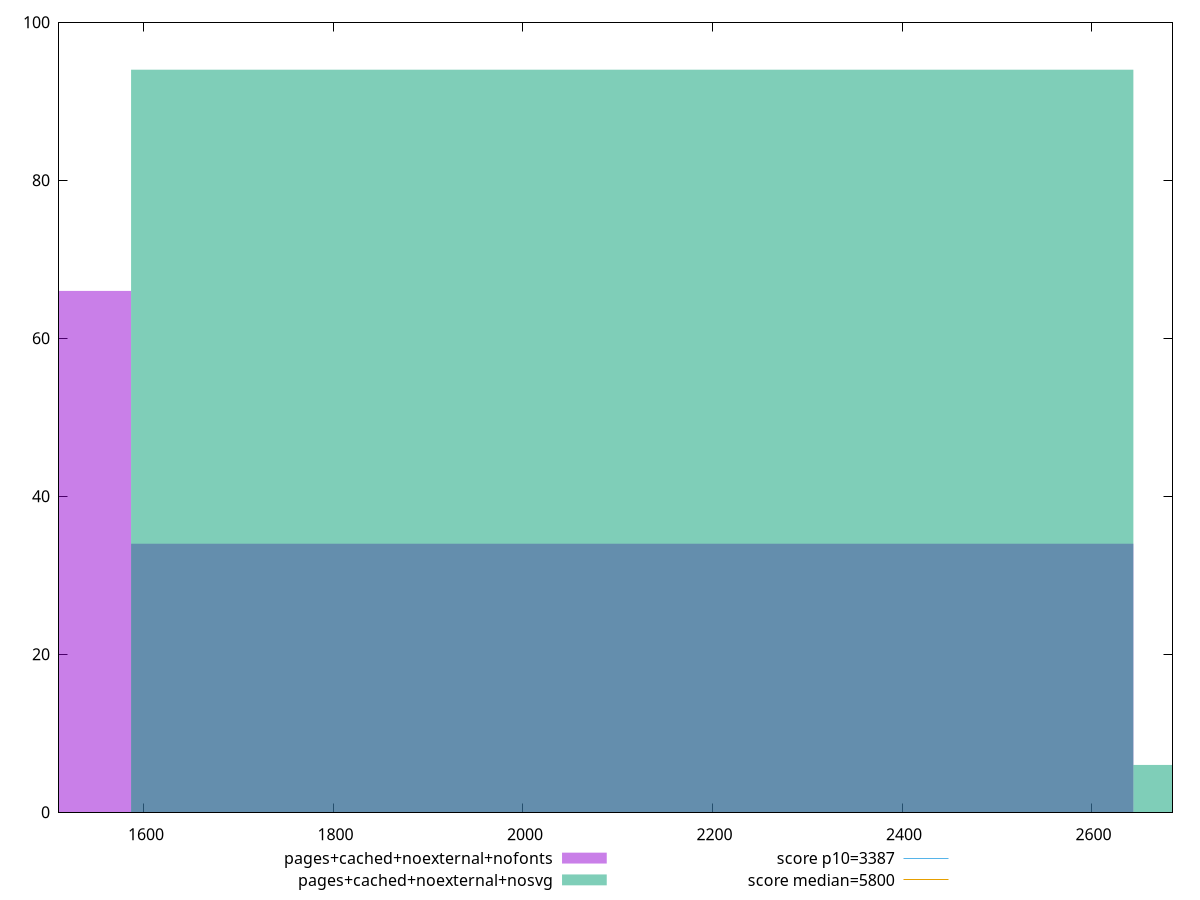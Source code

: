 reset

$pagesCachedNoexternalNofonts <<EOF
1057.6524282686005 66
2115.304856537201 34
EOF

$pagesCachedNoexternalNosvg <<EOF
2115.304856537201 94
3172.9572848058015 6
EOF

set key outside below
set boxwidth 1057.6524282686005
set xrange [1510.4286000000002:2685.4222802932204]
set yrange [0:100]
set style fill transparent solid 0.5 noborder

set parametric
set terminal svg size 640, 500 enhanced background rgb 'white'
set output "report_00007_2020-12-11T15:55:29.892Z/speed-index/comparison/histogram/6_vs_7.svg"

plot $pagesCachedNoexternalNofonts title "pages+cached+noexternal+nofonts" with boxes, \
     $pagesCachedNoexternalNosvg title "pages+cached+noexternal+nosvg" with boxes, \
     3387,t title "score p10=3387", \
     5800,t title "score median=5800"

reset
